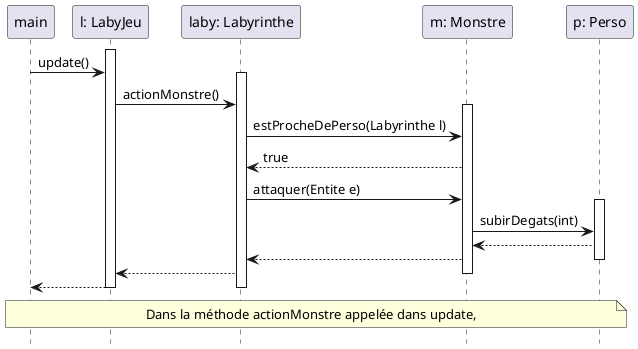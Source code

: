@startuml
hide footbox

participant "main" as m
participant "l: LabyJeu" as lj
participant "laby: Labyrinthe" as lb
participant "m: Monstre" as ms
participant "p: Perso" as p
activate lj
m -> lj : update()

activate lb
lj -> lb : actionMonstre()
activate ms
lb -> ms : estProcheDePerso(Labyrinthe l)
ms --> lb : true


lb -> ms : attaquer(Entite e)
activate p
ms -> p : subirDegats(int)

p --> ms

ms --> lb
deactivate p

lb --> lj
deactivate ms

lj --> m
deactivate lb
deactivate lj

note across
Dans la méthode actionMonstre appelée dans update,
end note
@enduml